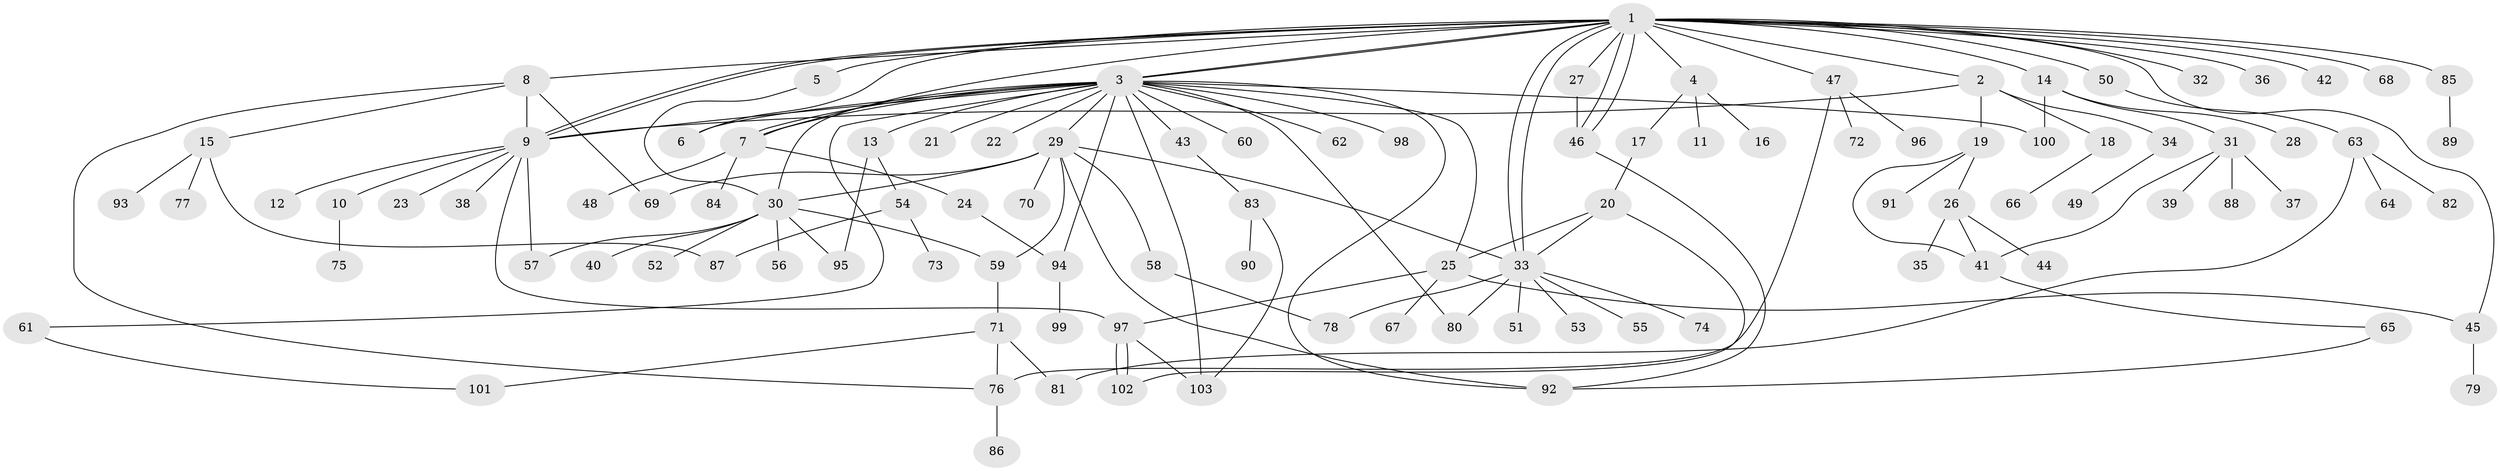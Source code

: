 // Generated by graph-tools (version 1.1) at 2025/25/03/09/25 03:25:53]
// undirected, 103 vertices, 142 edges
graph export_dot {
graph [start="1"]
  node [color=gray90,style=filled];
  1;
  2;
  3;
  4;
  5;
  6;
  7;
  8;
  9;
  10;
  11;
  12;
  13;
  14;
  15;
  16;
  17;
  18;
  19;
  20;
  21;
  22;
  23;
  24;
  25;
  26;
  27;
  28;
  29;
  30;
  31;
  32;
  33;
  34;
  35;
  36;
  37;
  38;
  39;
  40;
  41;
  42;
  43;
  44;
  45;
  46;
  47;
  48;
  49;
  50;
  51;
  52;
  53;
  54;
  55;
  56;
  57;
  58;
  59;
  60;
  61;
  62;
  63;
  64;
  65;
  66;
  67;
  68;
  69;
  70;
  71;
  72;
  73;
  74;
  75;
  76;
  77;
  78;
  79;
  80;
  81;
  82;
  83;
  84;
  85;
  86;
  87;
  88;
  89;
  90;
  91;
  92;
  93;
  94;
  95;
  96;
  97;
  98;
  99;
  100;
  101;
  102;
  103;
  1 -- 2;
  1 -- 3;
  1 -- 3;
  1 -- 4;
  1 -- 5;
  1 -- 6;
  1 -- 7;
  1 -- 8;
  1 -- 9;
  1 -- 9;
  1 -- 14;
  1 -- 27;
  1 -- 32;
  1 -- 33;
  1 -- 33;
  1 -- 36;
  1 -- 42;
  1 -- 45;
  1 -- 46;
  1 -- 46;
  1 -- 47;
  1 -- 50;
  1 -- 68;
  1 -- 85;
  2 -- 9;
  2 -- 18;
  2 -- 19;
  2 -- 34;
  3 -- 6;
  3 -- 7;
  3 -- 7;
  3 -- 9;
  3 -- 13;
  3 -- 21;
  3 -- 22;
  3 -- 25;
  3 -- 29;
  3 -- 30;
  3 -- 43;
  3 -- 60;
  3 -- 61;
  3 -- 62;
  3 -- 80;
  3 -- 92;
  3 -- 94;
  3 -- 98;
  3 -- 100;
  3 -- 103;
  4 -- 11;
  4 -- 16;
  4 -- 17;
  5 -- 30;
  7 -- 24;
  7 -- 48;
  7 -- 84;
  8 -- 9;
  8 -- 15;
  8 -- 69;
  8 -- 76;
  9 -- 10;
  9 -- 12;
  9 -- 23;
  9 -- 38;
  9 -- 57;
  9 -- 97;
  10 -- 75;
  13 -- 54;
  13 -- 95;
  14 -- 28;
  14 -- 31;
  14 -- 100;
  15 -- 77;
  15 -- 87;
  15 -- 93;
  17 -- 20;
  18 -- 66;
  19 -- 26;
  19 -- 41;
  19 -- 91;
  20 -- 25;
  20 -- 33;
  20 -- 102;
  24 -- 94;
  25 -- 45;
  25 -- 67;
  25 -- 97;
  26 -- 35;
  26 -- 41;
  26 -- 44;
  27 -- 46;
  29 -- 30;
  29 -- 33;
  29 -- 58;
  29 -- 59;
  29 -- 69;
  29 -- 70;
  29 -- 92;
  30 -- 40;
  30 -- 52;
  30 -- 56;
  30 -- 57;
  30 -- 59;
  30 -- 95;
  31 -- 37;
  31 -- 39;
  31 -- 41;
  31 -- 88;
  33 -- 51;
  33 -- 53;
  33 -- 55;
  33 -- 74;
  33 -- 78;
  33 -- 80;
  34 -- 49;
  41 -- 65;
  43 -- 83;
  45 -- 79;
  46 -- 92;
  47 -- 72;
  47 -- 76;
  47 -- 96;
  50 -- 63;
  54 -- 73;
  54 -- 87;
  58 -- 78;
  59 -- 71;
  61 -- 101;
  63 -- 64;
  63 -- 81;
  63 -- 82;
  65 -- 92;
  71 -- 76;
  71 -- 81;
  71 -- 101;
  76 -- 86;
  83 -- 90;
  83 -- 103;
  85 -- 89;
  94 -- 99;
  97 -- 102;
  97 -- 102;
  97 -- 103;
}
